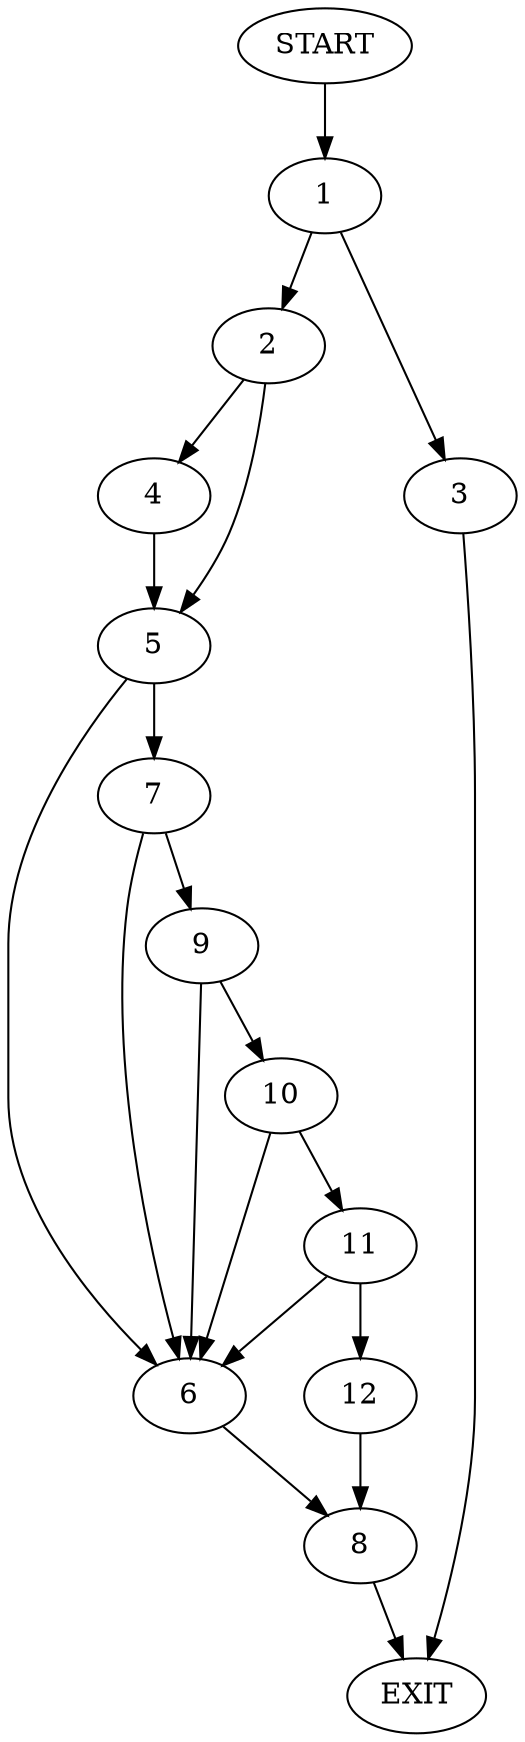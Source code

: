 digraph {
0 [label="START"]
13 [label="EXIT"]
0 -> 1
1 -> 2
1 -> 3
3 -> 13
2 -> 4
2 -> 5
5 -> 6
5 -> 7
4 -> 5
6 -> 8
7 -> 6
7 -> 9
9 -> 6
9 -> 10
10 -> 6
10 -> 11
11 -> 6
11 -> 12
12 -> 8
8 -> 13
}
